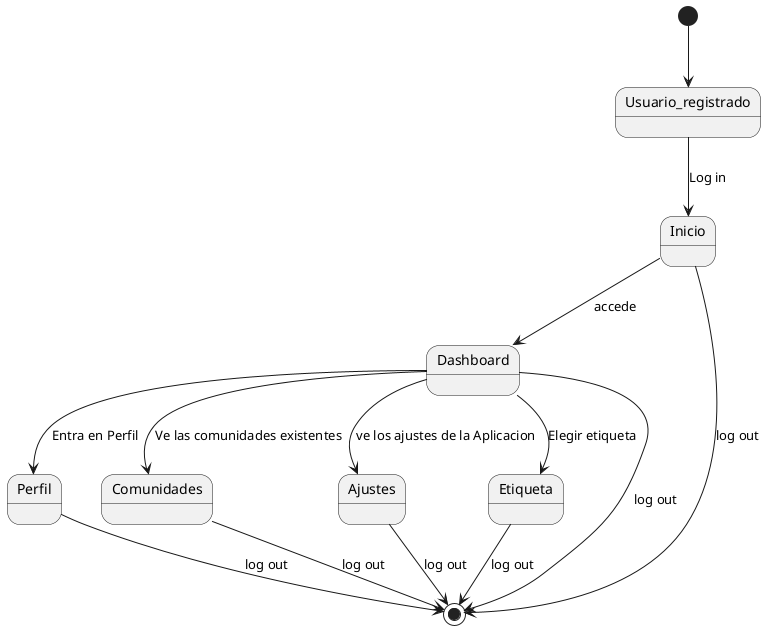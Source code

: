 @startuml
[*] --> Usuario_registrado
Usuario_registrado --> Inicio : Log in
Inicio --> Dashboard : accede
Dashboard --> Perfil : Entra en Perfil
Dashboard --> Comunidades : Ve las comunidades existentes
Dashboard --> Ajustes : ve los ajustes de la Aplicacion
Dashboard --> Etiqueta : Elegir etiqueta
Inicio --> [*] : log out
Dashboard --> [*] : log out
Perfil --> [*] : log out
Comunidades --> [*] : log out
Ajustes --> [*] : log out
Etiqueta --> [*] : log out
@enduml